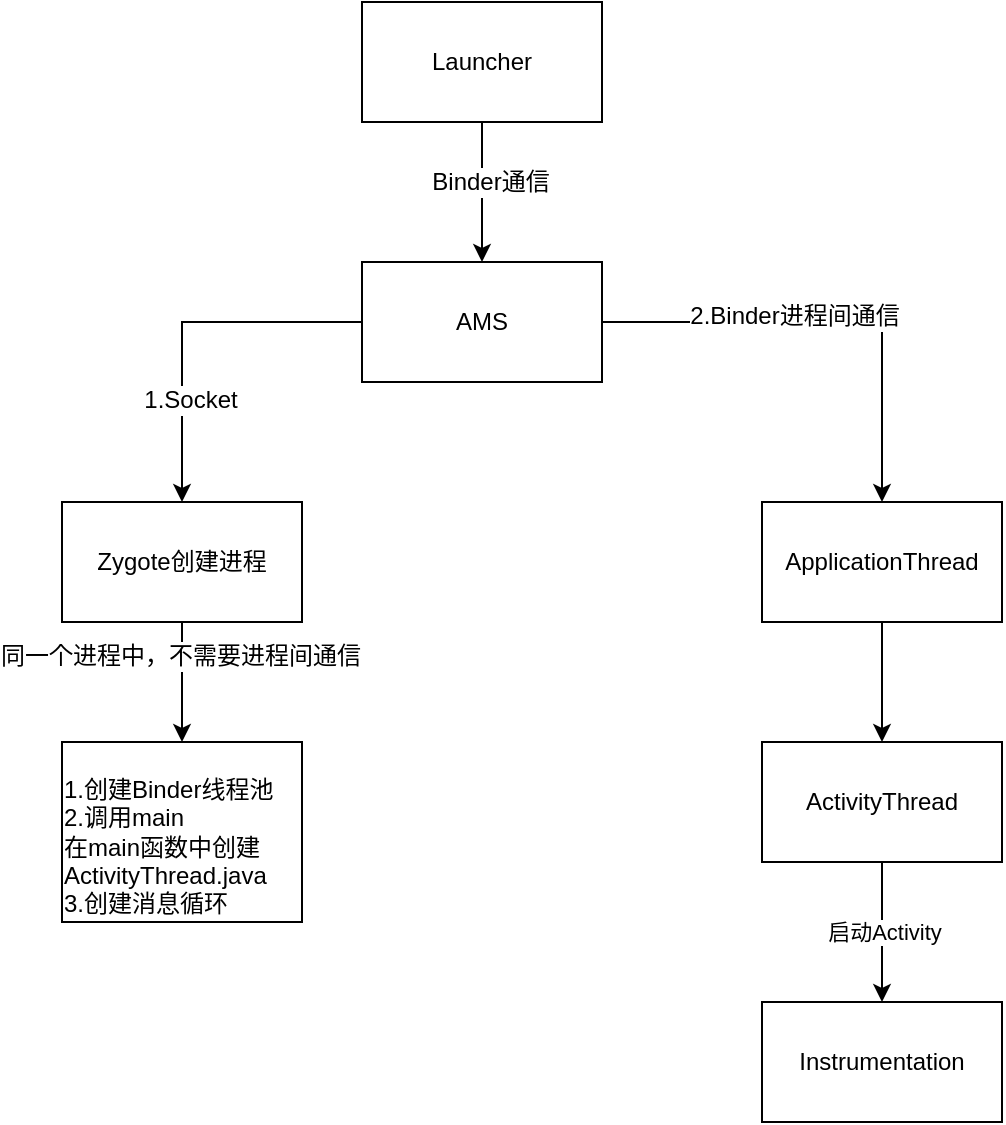 <mxfile version="12.7.1" type="github">
  <diagram id="qogA_VVqE33rdXrMglXi" name="第 1 页">
    <mxGraphModel dx="1138" dy="591" grid="1" gridSize="10" guides="1" tooltips="1" connect="1" arrows="1" fold="1" page="1" pageScale="1" pageWidth="850" pageHeight="1100" math="0" shadow="0">
      <root>
        <mxCell id="0" />
        <mxCell id="1" parent="0" />
        <mxCell id="HdVoO7i6c_h7ApPIf5o0-1" style="edgeStyle=orthogonalEdgeStyle;rounded=0;orthogonalLoop=1;jettySize=auto;html=1;entryX=0.5;entryY=0;entryDx=0;entryDy=0;" edge="1" parent="1" source="HdVoO7i6c_h7ApPIf5o0-3" target="HdVoO7i6c_h7ApPIf5o0-8">
          <mxGeometry relative="1" as="geometry" />
        </mxCell>
        <mxCell id="HdVoO7i6c_h7ApPIf5o0-2" value="Binder通信" style="text;html=1;align=center;verticalAlign=middle;resizable=0;points=[];labelBackgroundColor=#ffffff;" vertex="1" connectable="0" parent="HdVoO7i6c_h7ApPIf5o0-1">
          <mxGeometry x="-0.143" y="4" relative="1" as="geometry">
            <mxPoint as="offset" />
          </mxGeometry>
        </mxCell>
        <mxCell id="HdVoO7i6c_h7ApPIf5o0-3" value="Launcher" style="rounded=0;whiteSpace=wrap;html=1;" vertex="1" parent="1">
          <mxGeometry x="190" y="40" width="120" height="60" as="geometry" />
        </mxCell>
        <mxCell id="HdVoO7i6c_h7ApPIf5o0-4" style="edgeStyle=orthogonalEdgeStyle;rounded=0;orthogonalLoop=1;jettySize=auto;html=1;entryX=0.5;entryY=0;entryDx=0;entryDy=0;" edge="1" parent="1" source="HdVoO7i6c_h7ApPIf5o0-8" target="HdVoO7i6c_h7ApPIf5o0-11">
          <mxGeometry relative="1" as="geometry" />
        </mxCell>
        <mxCell id="HdVoO7i6c_h7ApPIf5o0-5" value="1.Socket" style="text;html=1;align=center;verticalAlign=middle;resizable=0;points=[];labelBackgroundColor=#ffffff;" vertex="1" connectable="0" parent="HdVoO7i6c_h7ApPIf5o0-4">
          <mxGeometry x="0.433" y="4" relative="1" as="geometry">
            <mxPoint as="offset" />
          </mxGeometry>
        </mxCell>
        <mxCell id="HdVoO7i6c_h7ApPIf5o0-6" style="edgeStyle=orthogonalEdgeStyle;rounded=0;orthogonalLoop=1;jettySize=auto;html=1;entryX=0.5;entryY=0;entryDx=0;entryDy=0;" edge="1" parent="1" source="HdVoO7i6c_h7ApPIf5o0-8" target="HdVoO7i6c_h7ApPIf5o0-14">
          <mxGeometry relative="1" as="geometry" />
        </mxCell>
        <mxCell id="HdVoO7i6c_h7ApPIf5o0-7" value="2.Binder进程间通信" style="text;html=1;align=center;verticalAlign=middle;resizable=0;points=[];labelBackgroundColor=#ffffff;" vertex="1" connectable="0" parent="HdVoO7i6c_h7ApPIf5o0-6">
          <mxGeometry x="-0.165" y="3" relative="1" as="geometry">
            <mxPoint as="offset" />
          </mxGeometry>
        </mxCell>
        <mxCell id="HdVoO7i6c_h7ApPIf5o0-8" value="AMS" style="rounded=0;whiteSpace=wrap;html=1;" vertex="1" parent="1">
          <mxGeometry x="190" y="170" width="120" height="60" as="geometry" />
        </mxCell>
        <mxCell id="HdVoO7i6c_h7ApPIf5o0-9" style="edgeStyle=orthogonalEdgeStyle;rounded=0;orthogonalLoop=1;jettySize=auto;html=1;entryX=0.5;entryY=0;entryDx=0;entryDy=0;" edge="1" parent="1" source="HdVoO7i6c_h7ApPIf5o0-11" target="HdVoO7i6c_h7ApPIf5o0-12">
          <mxGeometry relative="1" as="geometry" />
        </mxCell>
        <mxCell id="HdVoO7i6c_h7ApPIf5o0-10" value="同一个进程中，不需要进程间通信" style="text;html=1;align=center;verticalAlign=middle;resizable=0;points=[];labelBackgroundColor=#ffffff;" vertex="1" connectable="0" parent="HdVoO7i6c_h7ApPIf5o0-9">
          <mxGeometry x="-0.433" y="-1" relative="1" as="geometry">
            <mxPoint as="offset" />
          </mxGeometry>
        </mxCell>
        <mxCell id="HdVoO7i6c_h7ApPIf5o0-11" value="Zygote创建进程" style="rounded=0;whiteSpace=wrap;html=1;" vertex="1" parent="1">
          <mxGeometry x="40" y="290" width="120" height="60" as="geometry" />
        </mxCell>
        <mxCell id="HdVoO7i6c_h7ApPIf5o0-12" value="&lt;div style=&quot;text-align: left&quot;&gt;&lt;br&gt;&lt;/div&gt;&lt;div style=&quot;text-align: left&quot;&gt;&lt;span&gt;1.创建Binder线程池&lt;/span&gt;&lt;/div&gt;&lt;div style=&quot;text-align: left&quot;&gt;&lt;span&gt;2.调用main&lt;/span&gt;&lt;/div&gt;&lt;div style=&quot;text-align: left&quot;&gt;&lt;span&gt;在main函数中创建ActivityThread.java&lt;/span&gt;&lt;/div&gt;&lt;div style=&quot;text-align: left&quot;&gt;&lt;span&gt;3.创建消息循环&lt;/span&gt;&lt;/div&gt;" style="rounded=0;whiteSpace=wrap;html=1;" vertex="1" parent="1">
          <mxGeometry x="40" y="410" width="120" height="90" as="geometry" />
        </mxCell>
        <mxCell id="HdVoO7i6c_h7ApPIf5o0-13" style="edgeStyle=orthogonalEdgeStyle;rounded=0;orthogonalLoop=1;jettySize=auto;html=1;entryX=0.5;entryY=0;entryDx=0;entryDy=0;" edge="1" parent="1" source="HdVoO7i6c_h7ApPIf5o0-14" target="HdVoO7i6c_h7ApPIf5o0-16">
          <mxGeometry relative="1" as="geometry" />
        </mxCell>
        <mxCell id="HdVoO7i6c_h7ApPIf5o0-14" value="ApplicationThread" style="rounded=0;whiteSpace=wrap;html=1;" vertex="1" parent="1">
          <mxGeometry x="390" y="290" width="120" height="60" as="geometry" />
        </mxCell>
        <mxCell id="HdVoO7i6c_h7ApPIf5o0-15" value="启动Activity" style="edgeStyle=orthogonalEdgeStyle;rounded=0;orthogonalLoop=1;jettySize=auto;html=1;" edge="1" parent="1" source="HdVoO7i6c_h7ApPIf5o0-16">
          <mxGeometry relative="1" as="geometry">
            <mxPoint x="450" y="540" as="targetPoint" />
          </mxGeometry>
        </mxCell>
        <mxCell id="HdVoO7i6c_h7ApPIf5o0-16" value="ActivityThread" style="rounded=0;whiteSpace=wrap;html=1;" vertex="1" parent="1">
          <mxGeometry x="390" y="410" width="120" height="60" as="geometry" />
        </mxCell>
        <mxCell id="HdVoO7i6c_h7ApPIf5o0-17" value="Instrumentation" style="rounded=0;whiteSpace=wrap;html=1;" vertex="1" parent="1">
          <mxGeometry x="390" y="540" width="120" height="60" as="geometry" />
        </mxCell>
      </root>
    </mxGraphModel>
  </diagram>
</mxfile>
